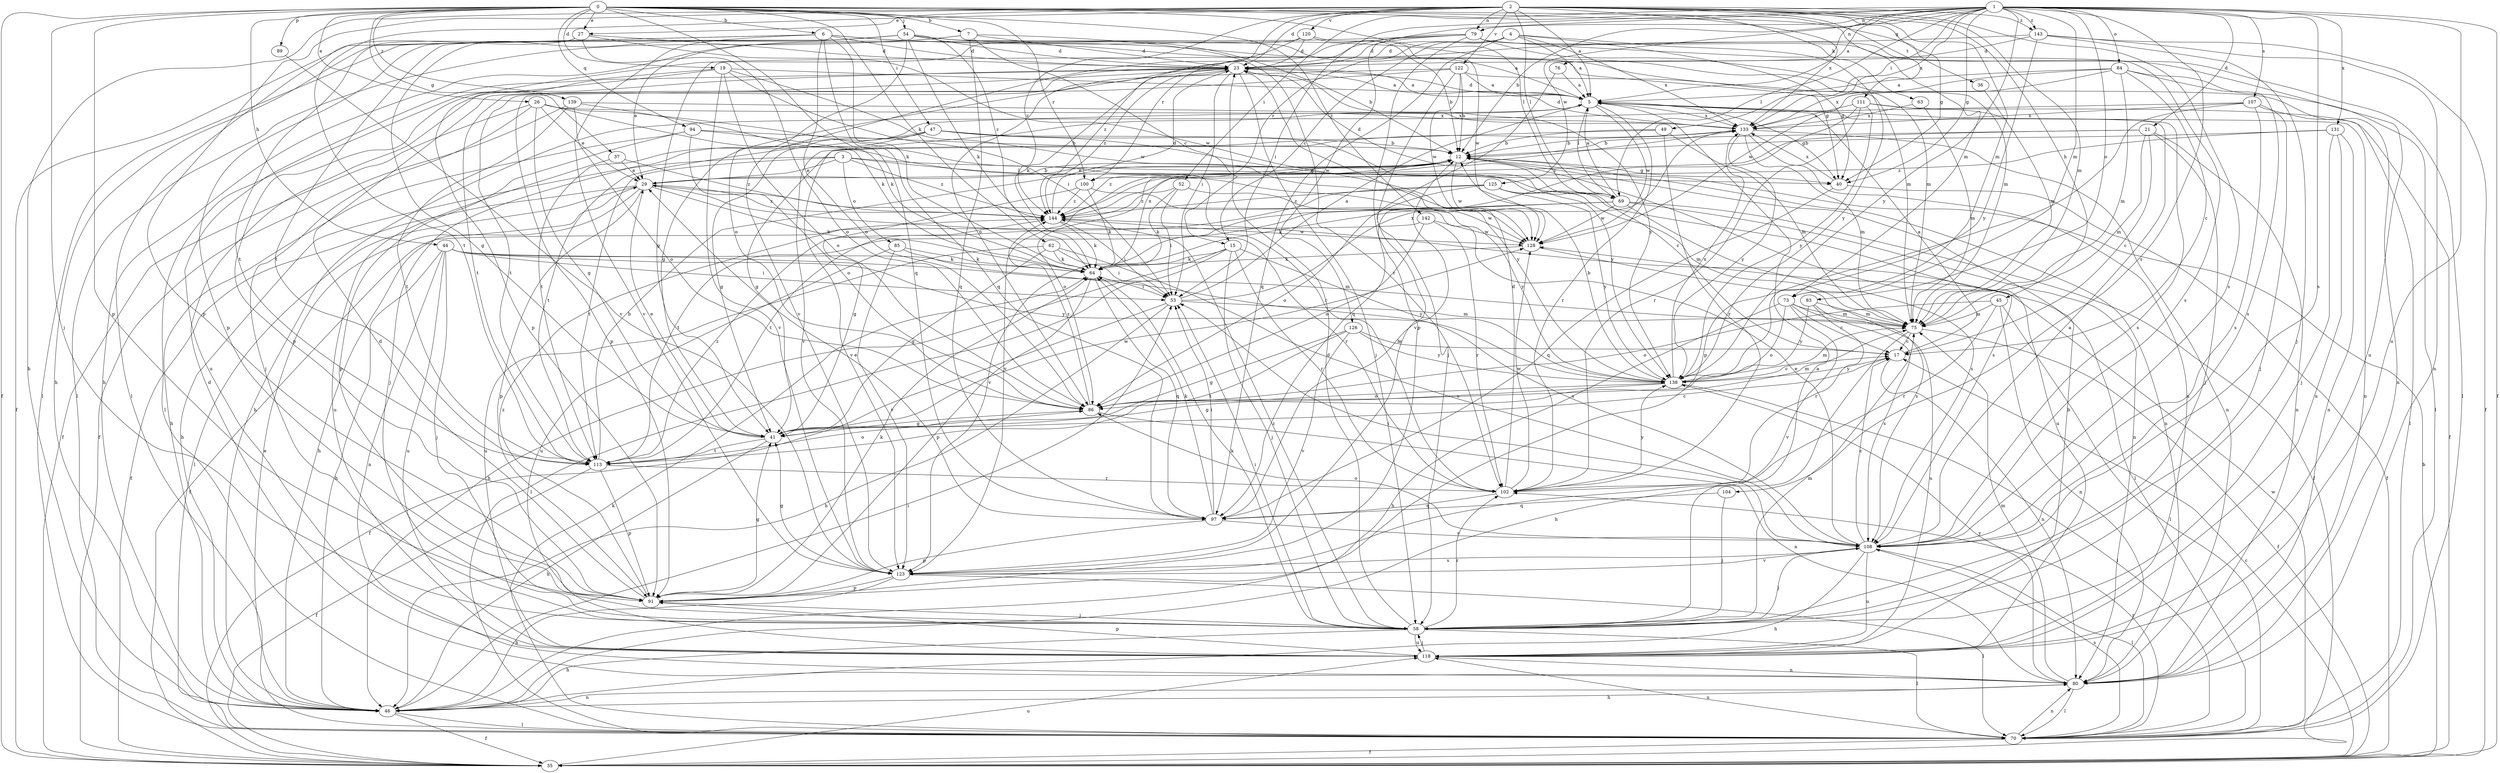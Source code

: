 strict digraph  {
0;
1;
2;
3;
4;
5;
6;
7;
12;
15;
17;
19;
21;
23;
26;
27;
29;
35;
36;
37;
40;
41;
44;
45;
46;
47;
49;
52;
53;
54;
58;
62;
63;
64;
69;
70;
73;
75;
76;
79;
80;
83;
84;
85;
86;
89;
91;
94;
97;
100;
102;
104;
107;
108;
111;
113;
118;
120;
122;
123;
125;
126;
128;
131;
133;
138;
139;
142;
143;
144;
0 -> 6  [label=b];
0 -> 7  [label=b];
0 -> 19  [label=d];
0 -> 26  [label=e];
0 -> 27  [label=e];
0 -> 35  [label=f];
0 -> 36  [label=g];
0 -> 37  [label=g];
0 -> 44  [label=h];
0 -> 47  [label=i];
0 -> 54  [label=j];
0 -> 58  [label=j];
0 -> 62  [label=k];
0 -> 63  [label=k];
0 -> 69  [label=l];
0 -> 73  [label=m];
0 -> 89  [label=p];
0 -> 91  [label=p];
0 -> 94  [label=q];
0 -> 97  [label=q];
0 -> 100  [label=r];
0 -> 139  [label=z];
0 -> 142  [label=z];
1 -> 5  [label=a];
1 -> 12  [label=b];
1 -> 21  [label=d];
1 -> 35  [label=f];
1 -> 40  [label=g];
1 -> 49  [label=i];
1 -> 52  [label=i];
1 -> 53  [label=i];
1 -> 69  [label=l];
1 -> 73  [label=m];
1 -> 76  [label=n];
1 -> 79  [label=n];
1 -> 83  [label=o];
1 -> 84  [label=o];
1 -> 104  [label=s];
1 -> 107  [label=s];
1 -> 108  [label=s];
1 -> 118  [label=u];
1 -> 125  [label=w];
1 -> 126  [label=w];
1 -> 131  [label=x];
1 -> 133  [label=x];
1 -> 138  [label=y];
1 -> 143  [label=z];
2 -> 5  [label=a];
2 -> 23  [label=d];
2 -> 27  [label=e];
2 -> 40  [label=g];
2 -> 45  [label=h];
2 -> 46  [label=h];
2 -> 69  [label=l];
2 -> 73  [label=m];
2 -> 75  [label=m];
2 -> 79  [label=n];
2 -> 91  [label=p];
2 -> 100  [label=r];
2 -> 108  [label=s];
2 -> 111  [label=t];
2 -> 113  [label=t];
2 -> 120  [label=v];
2 -> 122  [label=v];
2 -> 133  [label=x];
2 -> 143  [label=z];
2 -> 144  [label=z];
3 -> 29  [label=e];
3 -> 40  [label=g];
3 -> 46  [label=h];
3 -> 69  [label=l];
3 -> 85  [label=o];
3 -> 113  [label=t];
3 -> 144  [label=z];
4 -> 5  [label=a];
4 -> 15  [label=c];
4 -> 23  [label=d];
4 -> 40  [label=g];
4 -> 97  [label=q];
4 -> 100  [label=r];
4 -> 133  [label=x];
4 -> 138  [label=y];
5 -> 23  [label=d];
5 -> 40  [label=g];
5 -> 69  [label=l];
5 -> 102  [label=r];
5 -> 108  [label=s];
5 -> 113  [label=t];
5 -> 123  [label=v];
5 -> 128  [label=w];
5 -> 133  [label=x];
6 -> 23  [label=d];
6 -> 35  [label=f];
6 -> 40  [label=g];
6 -> 46  [label=h];
6 -> 64  [label=k];
6 -> 75  [label=m];
6 -> 86  [label=o];
6 -> 97  [label=q];
6 -> 123  [label=v];
7 -> 15  [label=c];
7 -> 23  [label=d];
7 -> 29  [label=e];
7 -> 70  [label=l];
7 -> 97  [label=q];
7 -> 102  [label=r];
12 -> 29  [label=e];
12 -> 40  [label=g];
12 -> 80  [label=n];
12 -> 86  [label=o];
12 -> 108  [label=s];
12 -> 123  [label=v];
12 -> 128  [label=w];
12 -> 144  [label=z];
15 -> 46  [label=h];
15 -> 58  [label=j];
15 -> 64  [label=k];
15 -> 70  [label=l];
15 -> 102  [label=r];
15 -> 138  [label=y];
17 -> 5  [label=a];
17 -> 80  [label=n];
17 -> 138  [label=y];
19 -> 5  [label=a];
19 -> 53  [label=i];
19 -> 86  [label=o];
19 -> 91  [label=p];
19 -> 118  [label=u];
19 -> 123  [label=v];
19 -> 128  [label=w];
21 -> 12  [label=b];
21 -> 17  [label=c];
21 -> 58  [label=j];
21 -> 75  [label=m];
21 -> 80  [label=n];
21 -> 144  [label=z];
23 -> 5  [label=a];
23 -> 41  [label=g];
23 -> 53  [label=i];
23 -> 58  [label=j];
23 -> 64  [label=k];
23 -> 70  [label=l];
23 -> 113  [label=t];
23 -> 138  [label=y];
23 -> 144  [label=z];
26 -> 29  [label=e];
26 -> 35  [label=f];
26 -> 41  [label=g];
26 -> 58  [label=j];
26 -> 64  [label=k];
26 -> 102  [label=r];
26 -> 133  [label=x];
27 -> 23  [label=d];
27 -> 70  [label=l];
27 -> 86  [label=o];
27 -> 113  [label=t];
27 -> 128  [label=w];
29 -> 12  [label=b];
29 -> 35  [label=f];
29 -> 46  [label=h];
29 -> 64  [label=k];
29 -> 70  [label=l];
29 -> 91  [label=p];
29 -> 102  [label=r];
29 -> 144  [label=z];
35 -> 12  [label=b];
35 -> 17  [label=c];
35 -> 118  [label=u];
36 -> 75  [label=m];
37 -> 29  [label=e];
37 -> 118  [label=u];
37 -> 144  [label=z];
40 -> 35  [label=f];
40 -> 97  [label=q];
40 -> 133  [label=x];
41 -> 17  [label=c];
41 -> 29  [label=e];
41 -> 46  [label=h];
41 -> 113  [label=t];
41 -> 128  [label=w];
44 -> 46  [label=h];
44 -> 53  [label=i];
44 -> 58  [label=j];
44 -> 64  [label=k];
44 -> 75  [label=m];
44 -> 80  [label=n];
44 -> 118  [label=u];
44 -> 138  [label=y];
45 -> 70  [label=l];
45 -> 75  [label=m];
45 -> 80  [label=n];
45 -> 86  [label=o];
45 -> 102  [label=r];
46 -> 29  [label=e];
46 -> 35  [label=f];
46 -> 53  [label=i];
46 -> 70  [label=l];
46 -> 80  [label=n];
47 -> 12  [label=b];
47 -> 17  [label=c];
47 -> 41  [label=g];
47 -> 58  [label=j];
47 -> 113  [label=t];
47 -> 138  [label=y];
49 -> 12  [label=b];
49 -> 75  [label=m];
49 -> 102  [label=r];
49 -> 123  [label=v];
52 -> 53  [label=i];
52 -> 64  [label=k];
52 -> 128  [label=w];
52 -> 144  [label=z];
53 -> 5  [label=a];
53 -> 35  [label=f];
53 -> 46  [label=h];
53 -> 75  [label=m];
53 -> 133  [label=x];
54 -> 5  [label=a];
54 -> 12  [label=b];
54 -> 23  [label=d];
54 -> 41  [label=g];
54 -> 64  [label=k];
54 -> 70  [label=l];
54 -> 75  [label=m];
54 -> 86  [label=o];
54 -> 91  [label=p];
54 -> 113  [label=t];
54 -> 144  [label=z];
58 -> 5  [label=a];
58 -> 23  [label=d];
58 -> 46  [label=h];
58 -> 53  [label=i];
58 -> 64  [label=k];
58 -> 70  [label=l];
58 -> 75  [label=m];
58 -> 102  [label=r];
58 -> 118  [label=u];
58 -> 144  [label=z];
62 -> 41  [label=g];
62 -> 53  [label=i];
62 -> 64  [label=k];
62 -> 108  [label=s];
62 -> 118  [label=u];
63 -> 75  [label=m];
63 -> 133  [label=x];
64 -> 53  [label=i];
64 -> 91  [label=p];
64 -> 97  [label=q];
64 -> 133  [label=x];
69 -> 5  [label=a];
69 -> 23  [label=d];
69 -> 35  [label=f];
69 -> 64  [label=k];
69 -> 80  [label=n];
69 -> 108  [label=s];
69 -> 113  [label=t];
69 -> 123  [label=v];
69 -> 128  [label=w];
70 -> 35  [label=f];
70 -> 64  [label=k];
70 -> 80  [label=n];
70 -> 102  [label=r];
70 -> 108  [label=s];
70 -> 118  [label=u];
70 -> 128  [label=w];
73 -> 17  [label=c];
73 -> 46  [label=h];
73 -> 75  [label=m];
73 -> 86  [label=o];
73 -> 108  [label=s];
73 -> 123  [label=v];
75 -> 17  [label=c];
75 -> 35  [label=f];
75 -> 46  [label=h];
76 -> 5  [label=a];
76 -> 123  [label=v];
79 -> 23  [label=d];
79 -> 46  [label=h];
79 -> 70  [label=l];
79 -> 75  [label=m];
79 -> 86  [label=o];
79 -> 91  [label=p];
79 -> 108  [label=s];
79 -> 118  [label=u];
79 -> 123  [label=v];
80 -> 23  [label=d];
80 -> 46  [label=h];
80 -> 70  [label=l];
80 -> 75  [label=m];
80 -> 138  [label=y];
83 -> 75  [label=m];
83 -> 102  [label=r];
83 -> 118  [label=u];
83 -> 138  [label=y];
84 -> 5  [label=a];
84 -> 17  [label=c];
84 -> 70  [label=l];
84 -> 75  [label=m];
84 -> 108  [label=s];
84 -> 128  [label=w];
84 -> 133  [label=x];
85 -> 64  [label=k];
85 -> 108  [label=s];
85 -> 118  [label=u];
85 -> 123  [label=v];
86 -> 41  [label=g];
86 -> 75  [label=m];
86 -> 80  [label=n];
86 -> 144  [label=z];
89 -> 123  [label=v];
91 -> 23  [label=d];
91 -> 41  [label=g];
91 -> 58  [label=j];
91 -> 64  [label=k];
91 -> 144  [label=z];
94 -> 12  [label=b];
94 -> 46  [label=h];
94 -> 86  [label=o];
94 -> 91  [label=p];
94 -> 138  [label=y];
97 -> 12  [label=b];
97 -> 29  [label=e];
97 -> 53  [label=i];
97 -> 64  [label=k];
97 -> 91  [label=p];
97 -> 108  [label=s];
100 -> 41  [label=g];
100 -> 64  [label=k];
100 -> 138  [label=y];
100 -> 144  [label=z];
102 -> 23  [label=d];
102 -> 97  [label=q];
102 -> 128  [label=w];
102 -> 138  [label=y];
104 -> 58  [label=j];
104 -> 97  [label=q];
107 -> 46  [label=h];
107 -> 58  [label=j];
107 -> 70  [label=l];
107 -> 91  [label=p];
107 -> 108  [label=s];
107 -> 133  [label=x];
108 -> 5  [label=a];
108 -> 17  [label=c];
108 -> 29  [label=e];
108 -> 46  [label=h];
108 -> 53  [label=i];
108 -> 58  [label=j];
108 -> 70  [label=l];
108 -> 86  [label=o];
108 -> 118  [label=u];
108 -> 123  [label=v];
111 -> 35  [label=f];
111 -> 80  [label=n];
111 -> 97  [label=q];
111 -> 102  [label=r];
111 -> 133  [label=x];
111 -> 138  [label=y];
113 -> 12  [label=b];
113 -> 35  [label=f];
113 -> 86  [label=o];
113 -> 91  [label=p];
113 -> 102  [label=r];
113 -> 144  [label=z];
118 -> 12  [label=b];
118 -> 58  [label=j];
118 -> 80  [label=n];
118 -> 91  [label=p];
120 -> 12  [label=b];
120 -> 23  [label=d];
120 -> 91  [label=p];
120 -> 128  [label=w];
120 -> 144  [label=z];
122 -> 5  [label=a];
122 -> 12  [label=b];
122 -> 58  [label=j];
122 -> 80  [label=n];
122 -> 91  [label=p];
122 -> 113  [label=t];
122 -> 128  [label=w];
123 -> 41  [label=g];
123 -> 46  [label=h];
123 -> 70  [label=l];
123 -> 91  [label=p];
123 -> 108  [label=s];
125 -> 75  [label=m];
125 -> 86  [label=o];
125 -> 113  [label=t];
125 -> 118  [label=u];
125 -> 138  [label=y];
125 -> 144  [label=z];
126 -> 17  [label=c];
126 -> 41  [label=g];
126 -> 113  [label=t];
126 -> 123  [label=v];
126 -> 138  [label=y];
128 -> 64  [label=k];
128 -> 108  [label=s];
131 -> 12  [label=b];
131 -> 58  [label=j];
131 -> 80  [label=n];
131 -> 118  [label=u];
131 -> 144  [label=z];
133 -> 12  [label=b];
133 -> 23  [label=d];
133 -> 41  [label=g];
133 -> 75  [label=m];
133 -> 80  [label=n];
133 -> 118  [label=u];
133 -> 138  [label=y];
138 -> 12  [label=b];
138 -> 17  [label=c];
138 -> 41  [label=g];
138 -> 70  [label=l];
138 -> 75  [label=m];
138 -> 86  [label=o];
138 -> 133  [label=x];
139 -> 35  [label=f];
139 -> 64  [label=k];
139 -> 86  [label=o];
139 -> 113  [label=t];
139 -> 133  [label=x];
142 -> 35  [label=f];
142 -> 86  [label=o];
142 -> 102  [label=r];
142 -> 128  [label=w];
143 -> 23  [label=d];
143 -> 35  [label=f];
143 -> 41  [label=g];
143 -> 58  [label=j];
143 -> 80  [label=n];
143 -> 138  [label=y];
144 -> 23  [label=d];
144 -> 53  [label=i];
144 -> 64  [label=k];
144 -> 70  [label=l];
144 -> 128  [label=w];
}
